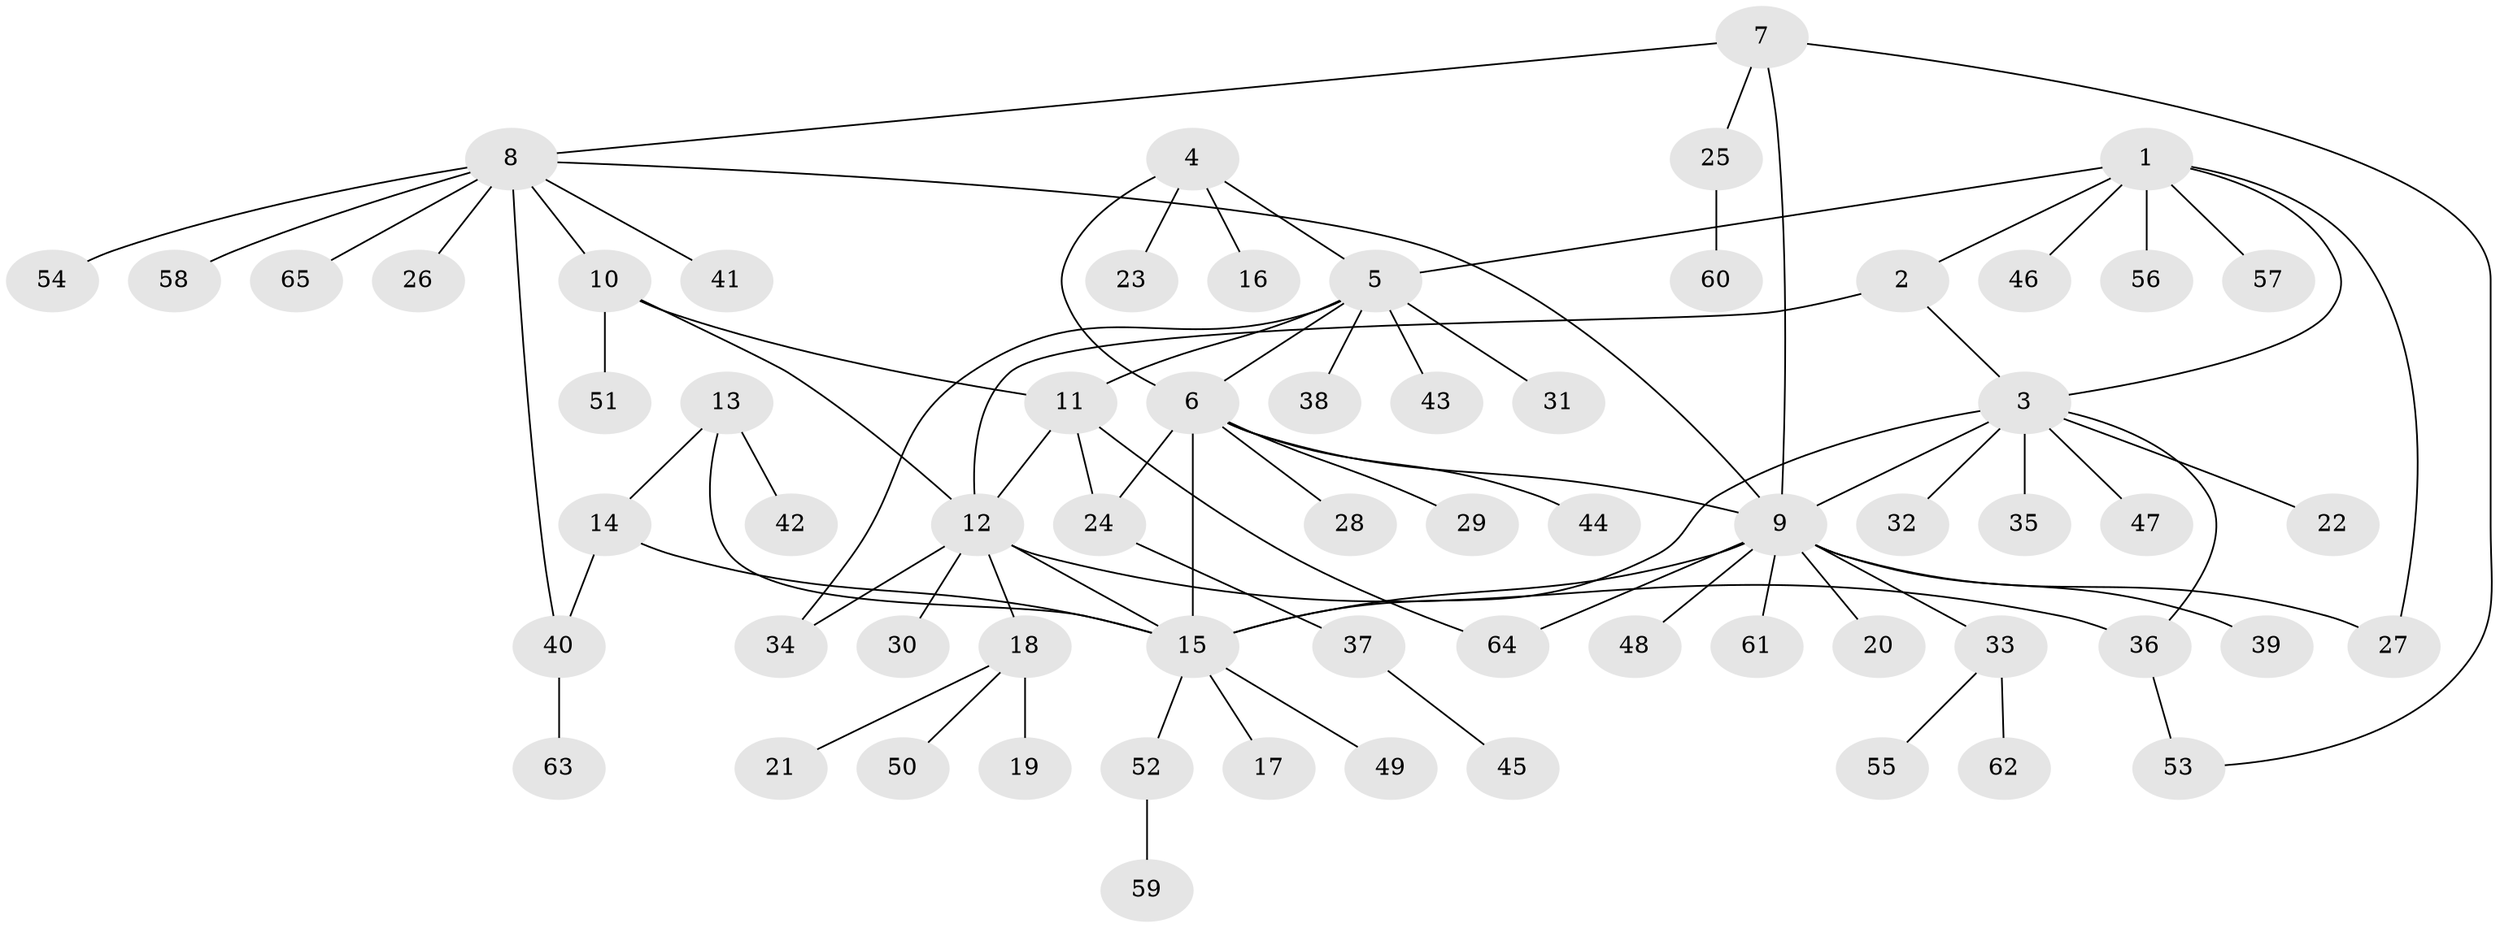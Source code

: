 // coarse degree distribution, {1: 0.5869565217391305, 3: 0.13043478260869565, 11: 0.021739130434782608, 8: 0.021739130434782608, 7: 0.10869565217391304, 2: 0.06521739130434782, 10: 0.021739130434782608, 4: 0.021739130434782608, 5: 0.021739130434782608}
// Generated by graph-tools (version 1.1) at 2025/37/03/04/25 23:37:36]
// undirected, 65 vertices, 82 edges
graph export_dot {
  node [color=gray90,style=filled];
  1;
  2;
  3;
  4;
  5;
  6;
  7;
  8;
  9;
  10;
  11;
  12;
  13;
  14;
  15;
  16;
  17;
  18;
  19;
  20;
  21;
  22;
  23;
  24;
  25;
  26;
  27;
  28;
  29;
  30;
  31;
  32;
  33;
  34;
  35;
  36;
  37;
  38;
  39;
  40;
  41;
  42;
  43;
  44;
  45;
  46;
  47;
  48;
  49;
  50;
  51;
  52;
  53;
  54;
  55;
  56;
  57;
  58;
  59;
  60;
  61;
  62;
  63;
  64;
  65;
  1 -- 2;
  1 -- 3;
  1 -- 5;
  1 -- 27;
  1 -- 46;
  1 -- 56;
  1 -- 57;
  2 -- 3;
  2 -- 12;
  3 -- 9;
  3 -- 15;
  3 -- 22;
  3 -- 32;
  3 -- 35;
  3 -- 36;
  3 -- 47;
  4 -- 5;
  4 -- 6;
  4 -- 16;
  4 -- 23;
  5 -- 6;
  5 -- 11;
  5 -- 31;
  5 -- 34;
  5 -- 38;
  5 -- 43;
  6 -- 9;
  6 -- 15;
  6 -- 24;
  6 -- 28;
  6 -- 29;
  6 -- 44;
  7 -- 8;
  7 -- 9;
  7 -- 25;
  7 -- 53;
  8 -- 9;
  8 -- 10;
  8 -- 26;
  8 -- 40;
  8 -- 41;
  8 -- 54;
  8 -- 58;
  8 -- 65;
  9 -- 15;
  9 -- 20;
  9 -- 27;
  9 -- 33;
  9 -- 39;
  9 -- 48;
  9 -- 61;
  9 -- 64;
  10 -- 11;
  10 -- 12;
  10 -- 51;
  11 -- 12;
  11 -- 24;
  11 -- 64;
  12 -- 15;
  12 -- 18;
  12 -- 30;
  12 -- 34;
  12 -- 36;
  13 -- 14;
  13 -- 15;
  13 -- 42;
  14 -- 15;
  14 -- 40;
  15 -- 17;
  15 -- 49;
  15 -- 52;
  18 -- 19;
  18 -- 21;
  18 -- 50;
  24 -- 37;
  25 -- 60;
  33 -- 55;
  33 -- 62;
  36 -- 53;
  37 -- 45;
  40 -- 63;
  52 -- 59;
}
